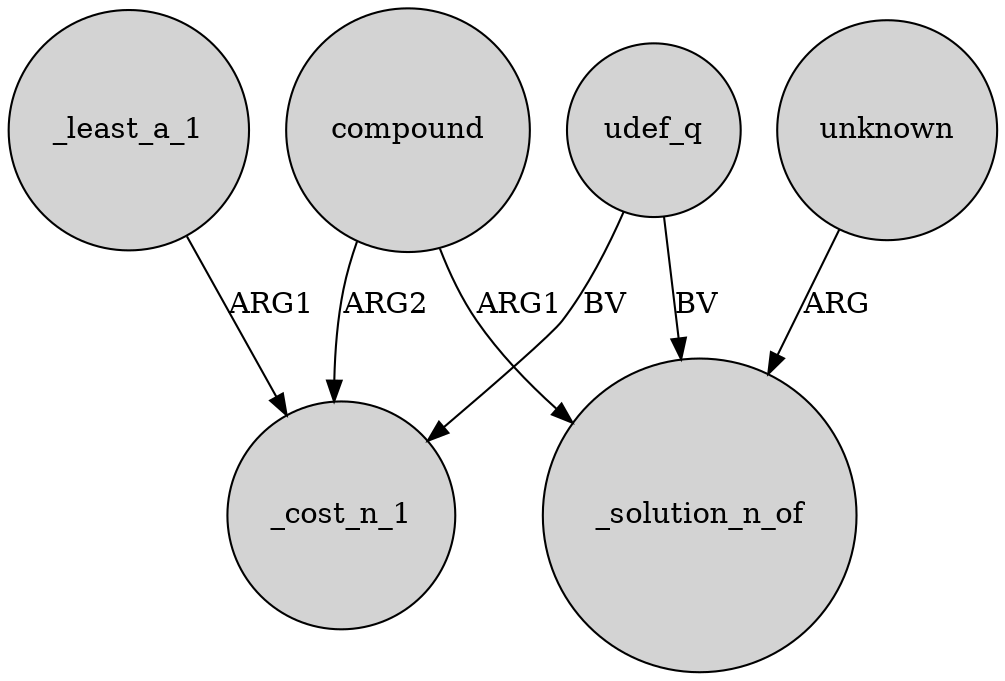 digraph {
	node [shape=circle style=filled]
	compound -> _cost_n_1 [label=ARG2]
	_least_a_1 -> _cost_n_1 [label=ARG1]
	unknown -> _solution_n_of [label=ARG]
	udef_q -> _cost_n_1 [label=BV]
	compound -> _solution_n_of [label=ARG1]
	udef_q -> _solution_n_of [label=BV]
}
